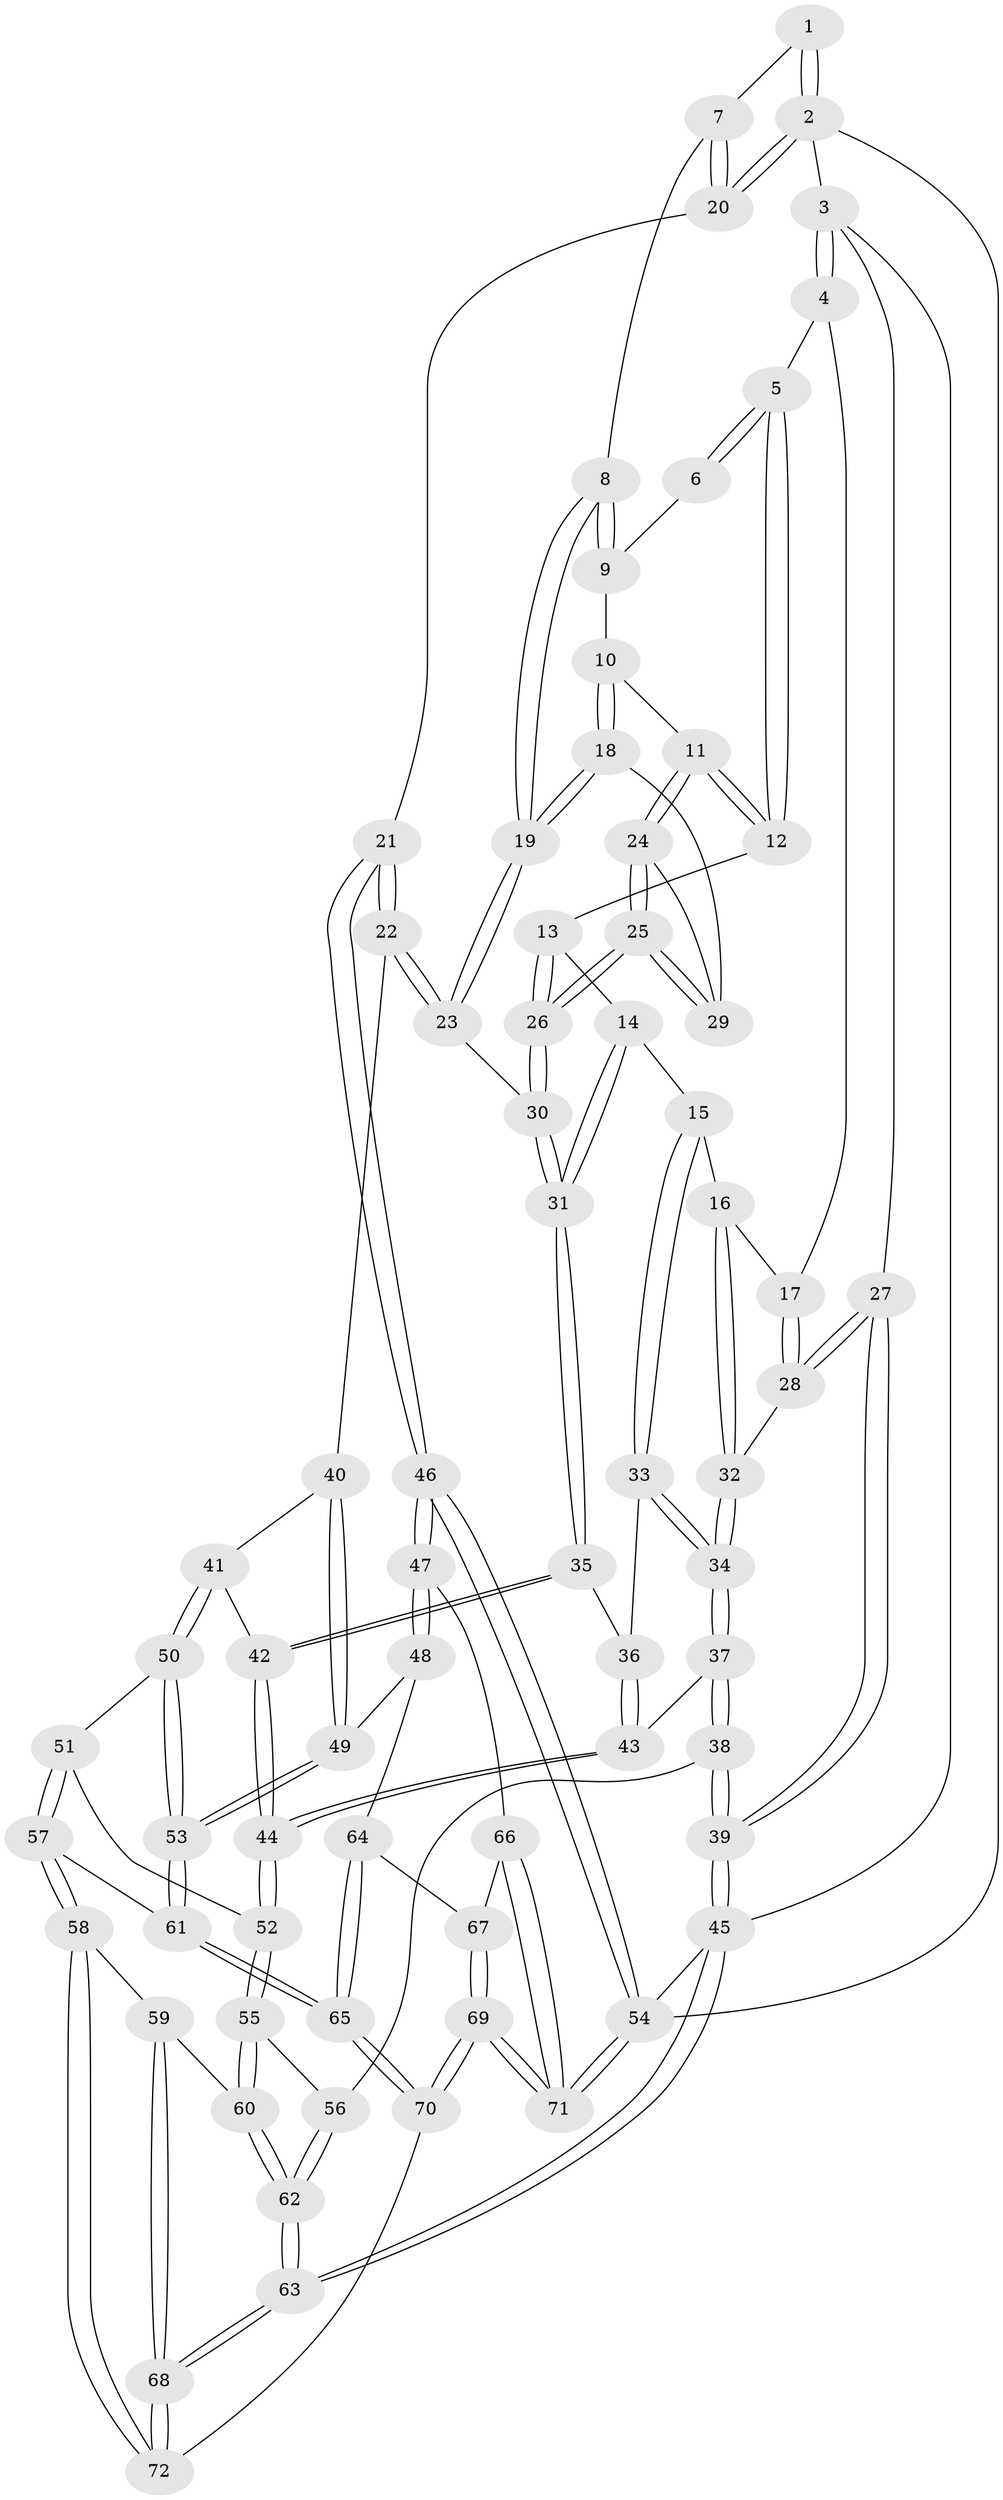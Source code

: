 // coarse degree distribution, {4: 0.4523809523809524, 5: 0.3333333333333333, 3: 0.19047619047619047, 6: 0.023809523809523808}
// Generated by graph-tools (version 1.1) at 2025/52/02/27/25 19:52:37]
// undirected, 72 vertices, 177 edges
graph export_dot {
graph [start="1"]
  node [color=gray90,style=filled];
  1 [pos="+0.816792280376187+0"];
  2 [pos="+1+0"];
  3 [pos="+0+0"];
  4 [pos="+0.2816535736720231+0"];
  5 [pos="+0.41348681705332413+0"];
  6 [pos="+0.5263286287978948+0"];
  7 [pos="+0.8198897703039137+0.16581247435454277"];
  8 [pos="+0.7587618552131853+0.20090516480001236"];
  9 [pos="+0.5735688516310402+0.04158516736141343"];
  10 [pos="+0.6123403396553085+0.20027434334586797"];
  11 [pos="+0.5588955865335654+0.2592855638529088"];
  12 [pos="+0.4365783093406998+0.1763212975664861"];
  13 [pos="+0.4320705633051412+0.19462878138521955"];
  14 [pos="+0.3686944390359325+0.2867084531227796"];
  15 [pos="+0.284846822103802+0.32280437603327694"];
  16 [pos="+0.24493183828631535+0.3052953533923901"];
  17 [pos="+0.22673104307042116+0.18951685182005715"];
  18 [pos="+0.7118130856286191+0.2636384318213566"];
  19 [pos="+0.7137000555922173+0.2639420297422066"];
  20 [pos="+1+0.38066498462708137"];
  21 [pos="+1+0.42971605534469137"];
  22 [pos="+0.8810063245951372+0.495824825470574"];
  23 [pos="+0.7661586858200021+0.4152598366742892"];
  24 [pos="+0.5605430573677442+0.2830334838986093"];
  25 [pos="+0.5255884239753269+0.410233085900354"];
  26 [pos="+0.5244579781595698+0.4127138513264634"];
  27 [pos="+0+0.24873566039574563"];
  28 [pos="+0+0.2918026300845498"];
  29 [pos="+0.6708024977648174+0.2811281522857617"];
  30 [pos="+0.5224489066104092+0.4247940399846752"];
  31 [pos="+0.5193780661272539+0.42800645545982974"];
  32 [pos="+0.11523267376484422+0.39239345381472235"];
  33 [pos="+0.3563396675696968+0.46749352540461536"];
  34 [pos="+0.14960597210669205+0.4944106276022739"];
  35 [pos="+0.4814376288833384+0.49413639598154596"];
  36 [pos="+0.3713196901023275+0.47740203171369305"];
  37 [pos="+0.13380372647063624+0.5792414962502891"];
  38 [pos="+0+0.6790863862796698"];
  39 [pos="+0+0.6735222875055878"];
  40 [pos="+0.869069640478465+0.5115582252816422"];
  41 [pos="+0.523138233186688+0.6017832037770845"];
  42 [pos="+0.4990927526520088+0.5503561170077539"];
  43 [pos="+0.2425534607136217+0.659071500666531"];
  44 [pos="+0.24948265524709107+0.6720868107581459"];
  45 [pos="+0+1"];
  46 [pos="+1+0.807260743540249"];
  47 [pos="+1+0.8385384840224667"];
  48 [pos="+0.9053982697100613+0.8236973888327894"];
  49 [pos="+0.7959275007020059+0.7028140636437534"];
  50 [pos="+0.5277370335104898+0.6998975387830506"];
  51 [pos="+0.2909777445003801+0.7179665651034028"];
  52 [pos="+0.259307823877289+0.7021066622330057"];
  53 [pos="+0.5885932669134052+0.8140990512447767"];
  54 [pos="+1+1"];
  55 [pos="+0.16910114765224793+0.8128407835202819"];
  56 [pos="+0+0.723111739758756"];
  57 [pos="+0.3583975011015221+0.8901298730531156"];
  58 [pos="+0.30872532067226344+0.938764640478505"];
  59 [pos="+0.20965425757489412+0.8888923557602675"];
  60 [pos="+0.17224726392221495+0.8455319775905338"];
  61 [pos="+0.5850253515098913+0.8407405536453437"];
  62 [pos="+0.06683703305037376+0.9210625347526348"];
  63 [pos="+0+1"];
  64 [pos="+0.8425936183683961+0.8959920499780694"];
  65 [pos="+0.631822994632029+0.9715952724865417"];
  66 [pos="+0.9323466992553786+0.9558411098541721"];
  67 [pos="+0.8722232690649496+0.9471274573176163"];
  68 [pos="+0+1"];
  69 [pos="+0.8352621306403197+1"];
  70 [pos="+0.6373086996571286+1"];
  71 [pos="+0.9239323368454252+1"];
  72 [pos="+0.3079067396361734+1"];
  1 -- 2;
  1 -- 2;
  1 -- 7;
  2 -- 3;
  2 -- 20;
  2 -- 20;
  2 -- 54;
  3 -- 4;
  3 -- 4;
  3 -- 27;
  3 -- 45;
  4 -- 5;
  4 -- 17;
  5 -- 6;
  5 -- 6;
  5 -- 12;
  5 -- 12;
  6 -- 9;
  7 -- 8;
  7 -- 20;
  7 -- 20;
  8 -- 9;
  8 -- 9;
  8 -- 19;
  8 -- 19;
  9 -- 10;
  10 -- 11;
  10 -- 18;
  10 -- 18;
  11 -- 12;
  11 -- 12;
  11 -- 24;
  11 -- 24;
  12 -- 13;
  13 -- 14;
  13 -- 26;
  13 -- 26;
  14 -- 15;
  14 -- 31;
  14 -- 31;
  15 -- 16;
  15 -- 33;
  15 -- 33;
  16 -- 17;
  16 -- 32;
  16 -- 32;
  17 -- 28;
  17 -- 28;
  18 -- 19;
  18 -- 19;
  18 -- 29;
  19 -- 23;
  19 -- 23;
  20 -- 21;
  21 -- 22;
  21 -- 22;
  21 -- 46;
  21 -- 46;
  22 -- 23;
  22 -- 23;
  22 -- 40;
  23 -- 30;
  24 -- 25;
  24 -- 25;
  24 -- 29;
  25 -- 26;
  25 -- 26;
  25 -- 29;
  25 -- 29;
  26 -- 30;
  26 -- 30;
  27 -- 28;
  27 -- 28;
  27 -- 39;
  27 -- 39;
  28 -- 32;
  30 -- 31;
  30 -- 31;
  31 -- 35;
  31 -- 35;
  32 -- 34;
  32 -- 34;
  33 -- 34;
  33 -- 34;
  33 -- 36;
  34 -- 37;
  34 -- 37;
  35 -- 36;
  35 -- 42;
  35 -- 42;
  36 -- 43;
  36 -- 43;
  37 -- 38;
  37 -- 38;
  37 -- 43;
  38 -- 39;
  38 -- 39;
  38 -- 56;
  39 -- 45;
  39 -- 45;
  40 -- 41;
  40 -- 49;
  40 -- 49;
  41 -- 42;
  41 -- 50;
  41 -- 50;
  42 -- 44;
  42 -- 44;
  43 -- 44;
  43 -- 44;
  44 -- 52;
  44 -- 52;
  45 -- 63;
  45 -- 63;
  45 -- 54;
  46 -- 47;
  46 -- 47;
  46 -- 54;
  46 -- 54;
  47 -- 48;
  47 -- 48;
  47 -- 66;
  48 -- 49;
  48 -- 64;
  49 -- 53;
  49 -- 53;
  50 -- 51;
  50 -- 53;
  50 -- 53;
  51 -- 52;
  51 -- 57;
  51 -- 57;
  52 -- 55;
  52 -- 55;
  53 -- 61;
  53 -- 61;
  54 -- 71;
  54 -- 71;
  55 -- 56;
  55 -- 60;
  55 -- 60;
  56 -- 62;
  56 -- 62;
  57 -- 58;
  57 -- 58;
  57 -- 61;
  58 -- 59;
  58 -- 72;
  58 -- 72;
  59 -- 60;
  59 -- 68;
  59 -- 68;
  60 -- 62;
  60 -- 62;
  61 -- 65;
  61 -- 65;
  62 -- 63;
  62 -- 63;
  63 -- 68;
  63 -- 68;
  64 -- 65;
  64 -- 65;
  64 -- 67;
  65 -- 70;
  65 -- 70;
  66 -- 67;
  66 -- 71;
  66 -- 71;
  67 -- 69;
  67 -- 69;
  68 -- 72;
  68 -- 72;
  69 -- 70;
  69 -- 70;
  69 -- 71;
  69 -- 71;
  70 -- 72;
}
